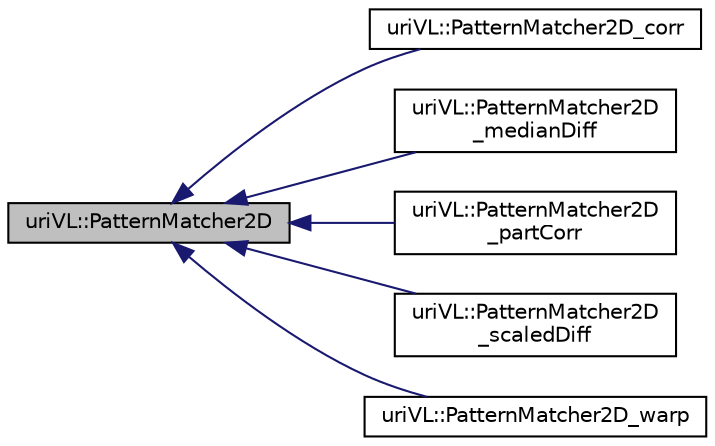 digraph "uriVL::PatternMatcher2D"
{
  edge [fontname="Helvetica",fontsize="10",labelfontname="Helvetica",labelfontsize="10"];
  node [fontname="Helvetica",fontsize="10",shape=record];
  rankdir="LR";
  Node1 [label="uriVL::PatternMatcher2D",height=0.2,width=0.4,color="black", fillcolor="grey75", style="filled", fontcolor="black"];
  Node1 -> Node2 [dir="back",color="midnightblue",fontsize="10",style="solid",fontname="Helvetica"];
  Node2 [label="uriVL::PatternMatcher2D_corr",height=0.2,width=0.4,color="black", fillcolor="white", style="filled",URL="$classuriVL_1_1PatternMatcher2D__corr.html",tooltip="One of the simplest possible subclasses of PatternMatcher2D. "];
  Node1 -> Node3 [dir="back",color="midnightblue",fontsize="10",style="solid",fontname="Helvetica"];
  Node3 [label="uriVL::PatternMatcher2D\l_medianDiff",height=0.2,width=0.4,color="black", fillcolor="white", style="filled",URL="$classuriVL_1_1PatternMatcher2D__medianDiff.html",tooltip="One of the simplest possible subclasses of PatternMatcher2D. "];
  Node1 -> Node4 [dir="back",color="midnightblue",fontsize="10",style="solid",fontname="Helvetica"];
  Node4 [label="uriVL::PatternMatcher2D\l_partCorr",height=0.2,width=0.4,color="black", fillcolor="white", style="filled",URL="$classuriVL_1_1PatternMatcher2D__partCorr.html",tooltip="Hopefully occlusion-resistant subclass of PatternMatcher2D. "];
  Node1 -> Node5 [dir="back",color="midnightblue",fontsize="10",style="solid",fontname="Helvetica"];
  Node5 [label="uriVL::PatternMatcher2D\l_scaledDiff",height=0.2,width=0.4,color="black", fillcolor="white", style="filled",URL="$classuriVL_1_1PatternMatcher2D__scaledDiff.html",tooltip="One of the simplest possible subclasses of PatternMatcher2D. "];
  Node1 -> Node6 [dir="back",color="midnightblue",fontsize="10",style="solid",fontname="Helvetica"];
  Node6 [label="uriVL::PatternMatcher2D_warp",height=0.2,width=0.4,color="black", fillcolor="white", style="filled",URL="$classuriVL_1_1PatternMatcher2D__warp.html",tooltip="Pattern matcher that uses an image warper to compute a best match for a deformable template..."];
}
